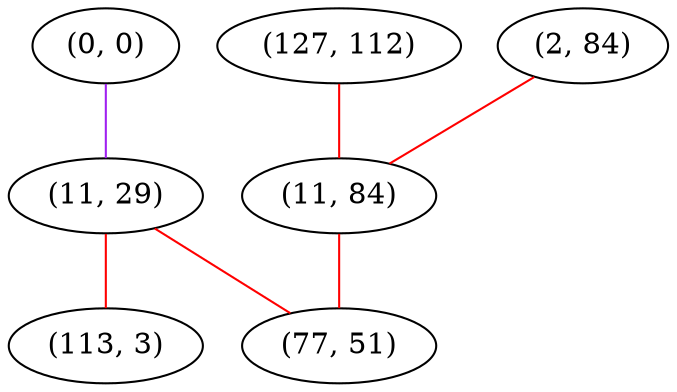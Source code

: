 graph "" {
"(0, 0)";
"(127, 112)";
"(2, 84)";
"(11, 29)";
"(113, 3)";
"(11, 84)";
"(77, 51)";
"(0, 0)" -- "(11, 29)"  [color=purple, key=0, weight=4];
"(127, 112)" -- "(11, 84)"  [color=red, key=0, weight=1];
"(2, 84)" -- "(11, 84)"  [color=red, key=0, weight=1];
"(11, 29)" -- "(113, 3)"  [color=red, key=0, weight=1];
"(11, 29)" -- "(77, 51)"  [color=red, key=0, weight=1];
"(11, 84)" -- "(77, 51)"  [color=red, key=0, weight=1];
}
